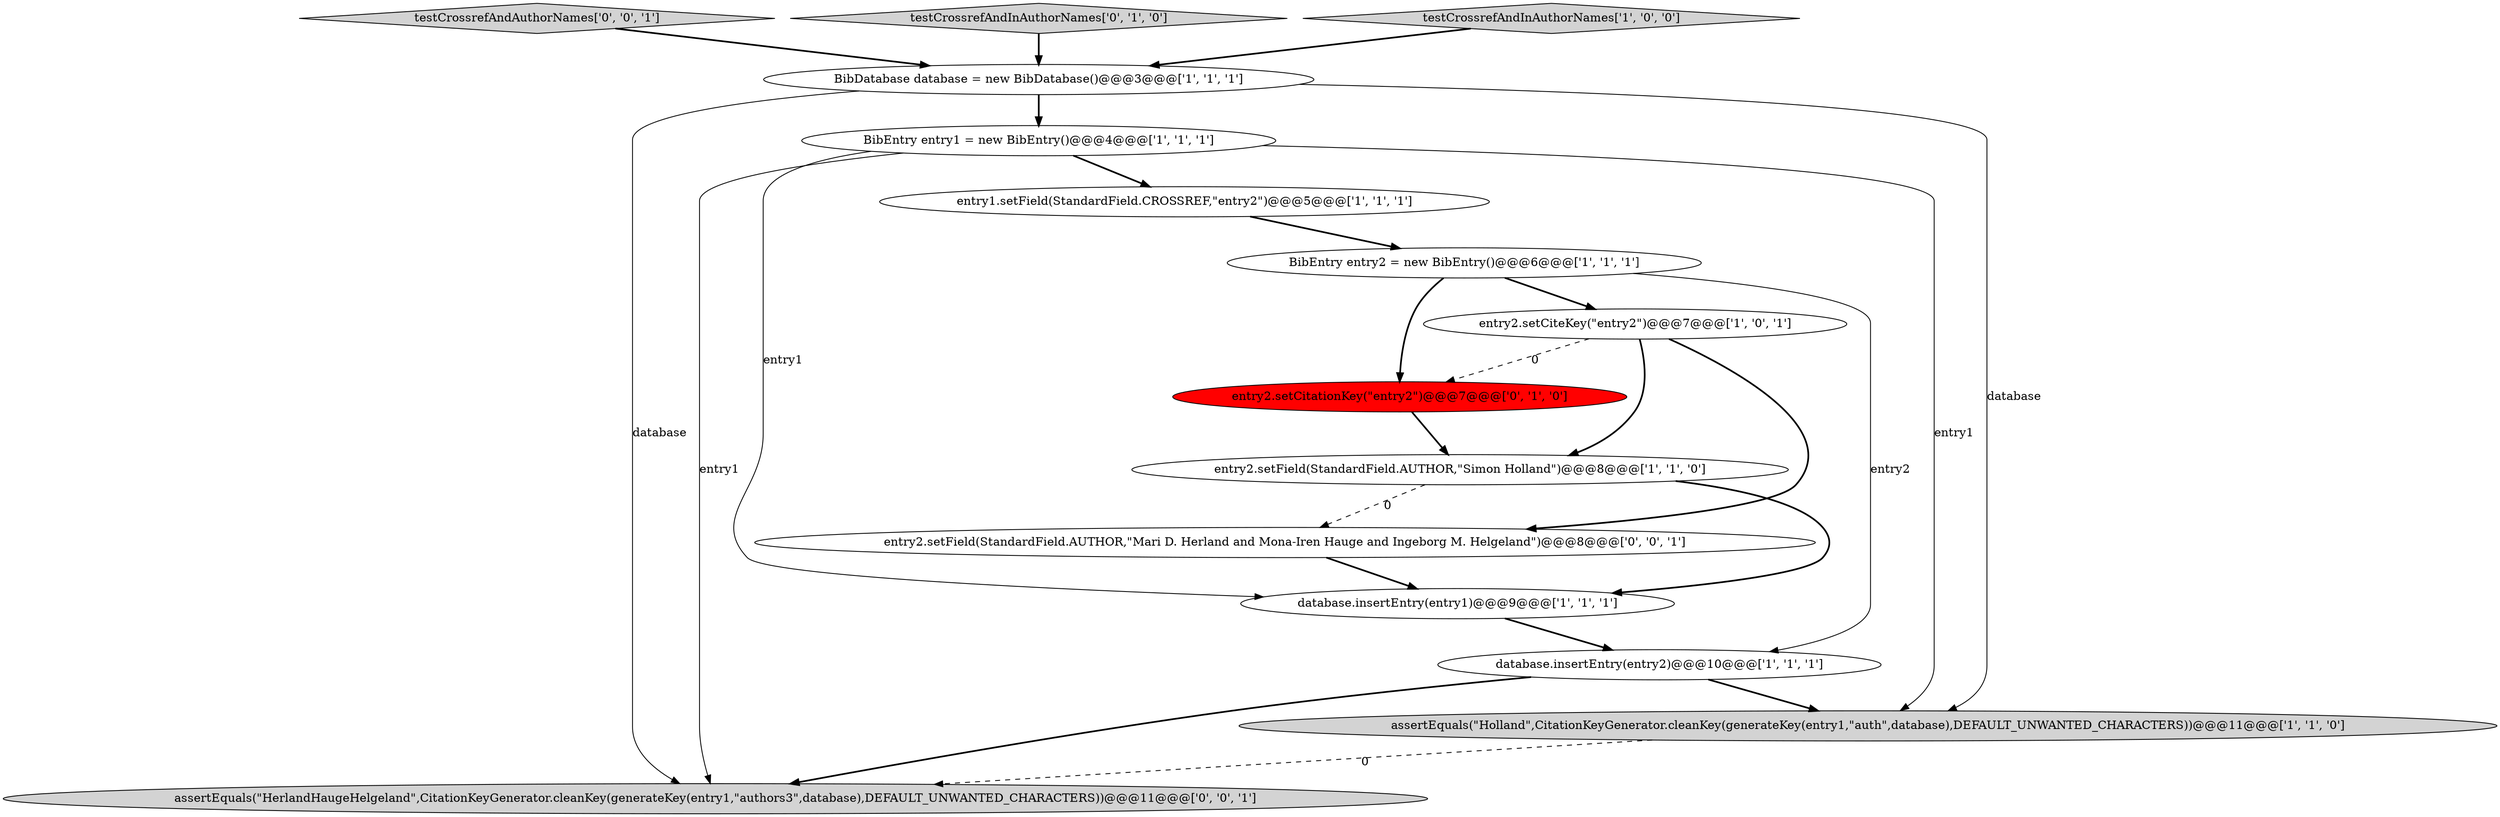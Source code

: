 digraph {
1 [style = filled, label = "BibDatabase database = new BibDatabase()@@@3@@@['1', '1', '1']", fillcolor = white, shape = ellipse image = "AAA0AAABBB1BBB"];
2 [style = filled, label = "entry2.setField(StandardField.AUTHOR,\"Simon Holland\")@@@8@@@['1', '1', '0']", fillcolor = white, shape = ellipse image = "AAA0AAABBB1BBB"];
5 [style = filled, label = "database.insertEntry(entry1)@@@9@@@['1', '1', '1']", fillcolor = white, shape = ellipse image = "AAA0AAABBB1BBB"];
6 [style = filled, label = "database.insertEntry(entry2)@@@10@@@['1', '1', '1']", fillcolor = white, shape = ellipse image = "AAA0AAABBB1BBB"];
12 [style = filled, label = "testCrossrefAndAuthorNames['0', '0', '1']", fillcolor = lightgray, shape = diamond image = "AAA0AAABBB3BBB"];
14 [style = filled, label = "assertEquals(\"HerlandHaugeHelgeland\",CitationKeyGenerator.cleanKey(generateKey(entry1,\"authors3\",database),DEFAULT_UNWANTED_CHARACTERS))@@@11@@@['0', '0', '1']", fillcolor = lightgray, shape = ellipse image = "AAA0AAABBB3BBB"];
3 [style = filled, label = "BibEntry entry1 = new BibEntry()@@@4@@@['1', '1', '1']", fillcolor = white, shape = ellipse image = "AAA0AAABBB1BBB"];
9 [style = filled, label = "assertEquals(\"Holland\",CitationKeyGenerator.cleanKey(generateKey(entry1,\"auth\",database),DEFAULT_UNWANTED_CHARACTERS))@@@11@@@['1', '1', '0']", fillcolor = lightgray, shape = ellipse image = "AAA0AAABBB1BBB"];
11 [style = filled, label = "testCrossrefAndInAuthorNames['0', '1', '0']", fillcolor = lightgray, shape = diamond image = "AAA0AAABBB2BBB"];
0 [style = filled, label = "entry1.setField(StandardField.CROSSREF,\"entry2\")@@@5@@@['1', '1', '1']", fillcolor = white, shape = ellipse image = "AAA0AAABBB1BBB"];
4 [style = filled, label = "BibEntry entry2 = new BibEntry()@@@6@@@['1', '1', '1']", fillcolor = white, shape = ellipse image = "AAA0AAABBB1BBB"];
13 [style = filled, label = "entry2.setField(StandardField.AUTHOR,\"Mari D. Herland and Mona-Iren Hauge and Ingeborg M. Helgeland\")@@@8@@@['0', '0', '1']", fillcolor = white, shape = ellipse image = "AAA0AAABBB3BBB"];
7 [style = filled, label = "testCrossrefAndInAuthorNames['1', '0', '0']", fillcolor = lightgray, shape = diamond image = "AAA0AAABBB1BBB"];
8 [style = filled, label = "entry2.setCiteKey(\"entry2\")@@@7@@@['1', '0', '1']", fillcolor = white, shape = ellipse image = "AAA0AAABBB1BBB"];
10 [style = filled, label = "entry2.setCitationKey(\"entry2\")@@@7@@@['0', '1', '0']", fillcolor = red, shape = ellipse image = "AAA1AAABBB2BBB"];
1->14 [style = solid, label="database"];
4->10 [style = bold, label=""];
7->1 [style = bold, label=""];
8->10 [style = dashed, label="0"];
3->14 [style = solid, label="entry1"];
11->1 [style = bold, label=""];
1->3 [style = bold, label=""];
4->6 [style = solid, label="entry2"];
1->9 [style = solid, label="database"];
12->1 [style = bold, label=""];
3->0 [style = bold, label=""];
3->5 [style = solid, label="entry1"];
6->14 [style = bold, label=""];
9->14 [style = dashed, label="0"];
5->6 [style = bold, label=""];
8->2 [style = bold, label=""];
0->4 [style = bold, label=""];
2->13 [style = dashed, label="0"];
13->5 [style = bold, label=""];
4->8 [style = bold, label=""];
10->2 [style = bold, label=""];
6->9 [style = bold, label=""];
3->9 [style = solid, label="entry1"];
8->13 [style = bold, label=""];
2->5 [style = bold, label=""];
}
